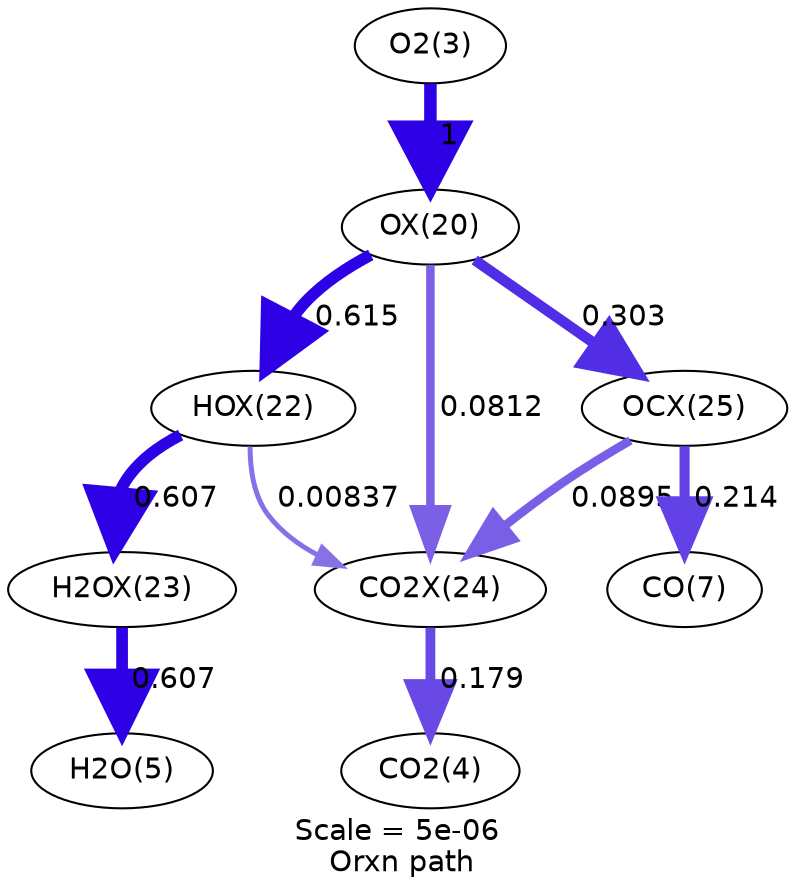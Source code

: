 digraph reaction_paths {
center=1;
s4 -> s24[fontname="Helvetica", penwidth=6, arrowsize=3, color="0.7, 1.5, 0.9"
, label=" 1"];
s24 -> s26[fontname="Helvetica", penwidth=5.63, arrowsize=2.82, color="0.7, 1.12, 0.9"
, label=" 0.615"];
s24 -> s29[fontname="Helvetica", penwidth=5.1, arrowsize=2.55, color="0.7, 0.803, 0.9"
, label=" 0.303"];
s24 -> s28[fontname="Helvetica", penwidth=4.1, arrowsize=2.05, color="0.7, 0.581, 0.9"
, label=" 0.0812"];
s26 -> s27[fontname="Helvetica", penwidth=5.62, arrowsize=2.81, color="0.7, 1.11, 0.9"
, label=" 0.607"];
s26 -> s28[fontname="Helvetica", penwidth=2.39, arrowsize=1.19, color="0.7, 0.508, 0.9"
, label=" 0.00837"];
s27 -> s6[fontname="Helvetica", penwidth=5.62, arrowsize=2.81, color="0.7, 1.11, 0.9"
, label=" 0.607"];
s29 -> s8[fontname="Helvetica", penwidth=4.84, arrowsize=2.42, color="0.7, 0.714, 0.9"
, label=" 0.214"];
s29 -> s28[fontname="Helvetica", penwidth=4.18, arrowsize=2.09, color="0.7, 0.59, 0.9"
, label=" 0.0895"];
s28 -> s5[fontname="Helvetica", penwidth=4.7, arrowsize=2.35, color="0.7, 0.679, 0.9"
, label=" 0.179"];
s4 [ fontname="Helvetica", label="O2(3)"];
s5 [ fontname="Helvetica", label="CO2(4)"];
s6 [ fontname="Helvetica", label="H2O(5)"];
s8 [ fontname="Helvetica", label="CO(7)"];
s24 [ fontname="Helvetica", label="OX(20)"];
s26 [ fontname="Helvetica", label="HOX(22)"];
s27 [ fontname="Helvetica", label="H2OX(23)"];
s28 [ fontname="Helvetica", label="CO2X(24)"];
s29 [ fontname="Helvetica", label="OCX(25)"];
 label = "Scale = 5e-06\l Orxn path";
 fontname = "Helvetica";
}
